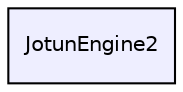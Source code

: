 digraph "JotunEngine2" {
  compound=true
  node [ fontsize="10", fontname="Helvetica"];
  edge [ labelfontsize="10", labelfontname="Helvetica"];
  dir_90454cfdce0be8b3d2a05f7f259ea378 [shape=box, label="JotunEngine2", style="filled", fillcolor="#eeeeff", pencolor="black", URL="dir_90454cfdce0be8b3d2a05f7f259ea378.html"];
}
